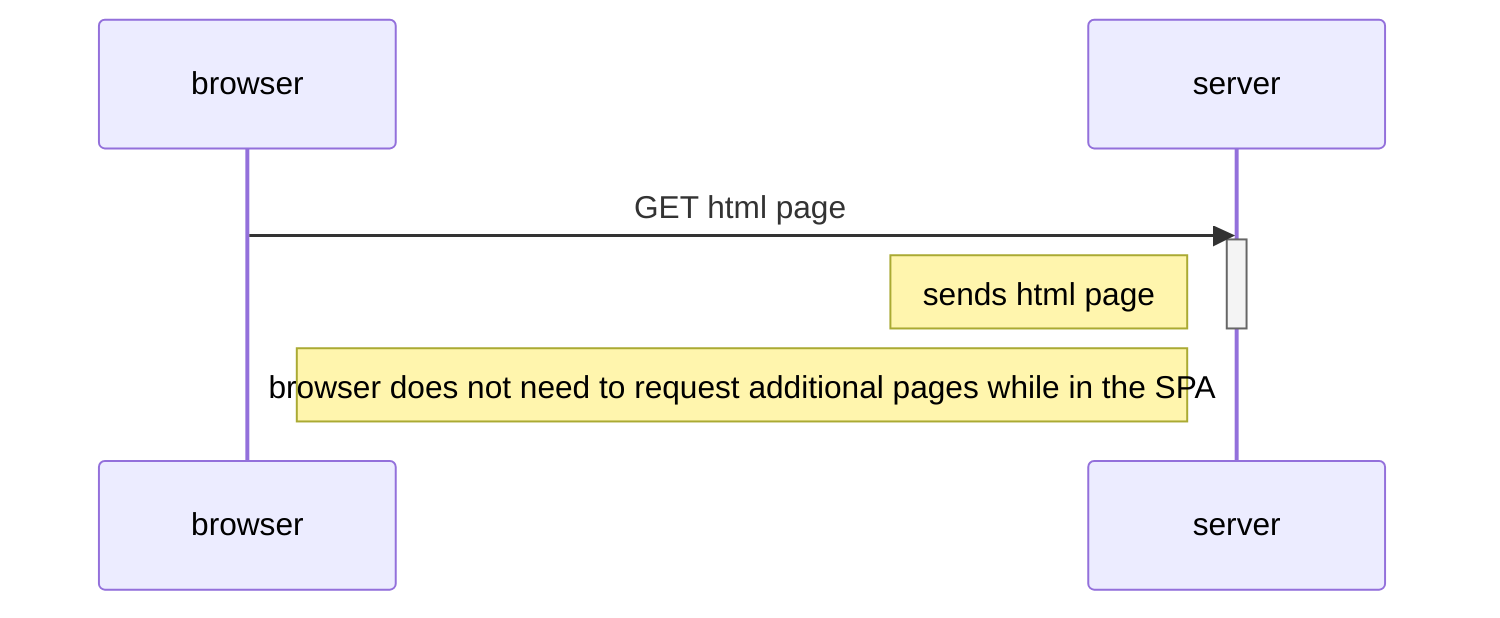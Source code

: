 sequenceDiagram
    participant browser
    participant server

    browser->>server: GET html page
    activate server
    Note left of server: sends html page
    deactivate server
    Note right of browser: browser does not need to request additional pages while in the SPA